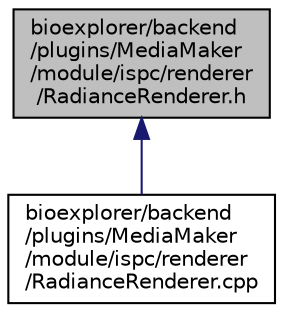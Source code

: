 digraph "bioexplorer/backend/plugins/MediaMaker/module/ispc/renderer/RadianceRenderer.h"
{
 // LATEX_PDF_SIZE
  edge [fontname="Helvetica",fontsize="10",labelfontname="Helvetica",labelfontsize="10"];
  node [fontname="Helvetica",fontsize="10",shape=record];
  Node1 [label="bioexplorer/backend\l/plugins/MediaMaker\l/module/ispc/renderer\l/RadianceRenderer.h",height=0.2,width=0.4,color="black", fillcolor="grey75", style="filled", fontcolor="black",tooltip=" "];
  Node1 -> Node2 [dir="back",color="midnightblue",fontsize="10",style="solid",fontname="Helvetica"];
  Node2 [label="bioexplorer/backend\l/plugins/MediaMaker\l/module/ispc/renderer\l/RadianceRenderer.cpp",height=0.2,width=0.4,color="black", fillcolor="white", style="filled",URL="$d0/db1/RadianceRenderer_8cpp.html",tooltip=" "];
}
